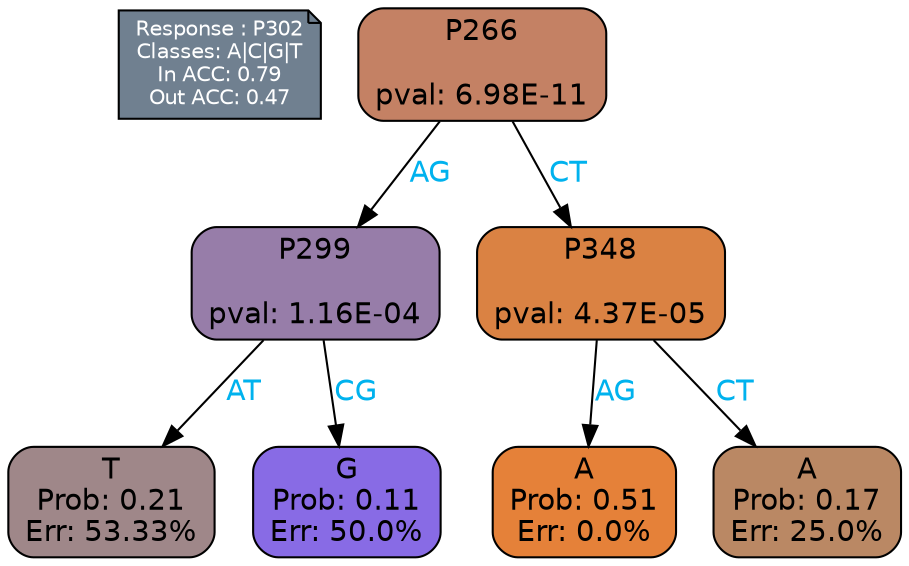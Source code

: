 digraph Tree {
node [shape=box, style="filled, rounded", color="black", fontname=helvetica] ;
graph [ranksep=equally, splines=polylines, bgcolor=transparent, dpi=600] ;
edge [fontname=helvetica] ;
LEGEND [label="Response : P302
Classes: A|C|G|T
In ACC: 0.79
Out ACC: 0.47
",shape=note,align=left,style=filled,fillcolor="slategray",fontcolor="white",fontsize=10];1 [label="P266

pval: 6.98E-11", fillcolor="#c48164"] ;
2 [label="P299

pval: 1.16E-04", fillcolor="#977da9"] ;
3 [label="T
Prob: 0.21
Err: 53.33%", fillcolor="#9f8789"] ;
4 [label="G
Prob: 0.11
Err: 50.0%", fillcolor="#886be5"] ;
5 [label="P348

pval: 4.37E-05", fillcolor="#da8243"] ;
6 [label="A
Prob: 0.51
Err: 0.0%", fillcolor="#e58139"] ;
7 [label="A
Prob: 0.17
Err: 25.0%", fillcolor="#ba8864"] ;
1 -> 2 [label="AG",fontcolor=deepskyblue2] ;
1 -> 5 [label="CT",fontcolor=deepskyblue2] ;
2 -> 3 [label="AT",fontcolor=deepskyblue2] ;
2 -> 4 [label="CG",fontcolor=deepskyblue2] ;
5 -> 6 [label="AG",fontcolor=deepskyblue2] ;
5 -> 7 [label="CT",fontcolor=deepskyblue2] ;
{rank = same; 3;4;6;7;}{rank = same; LEGEND;1;}}